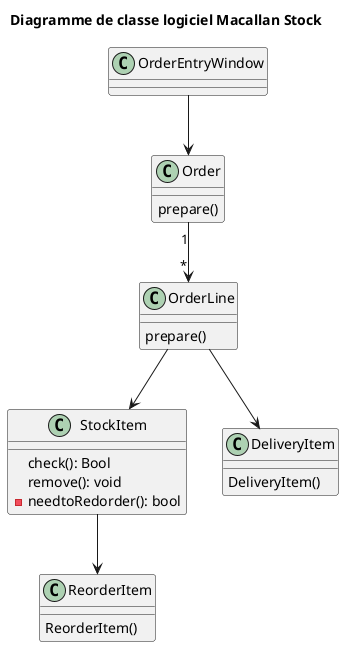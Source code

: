@startuml
title Diagramme de classe logiciel Macallan Stock 
class "OrderEntryWindow" as OEW {

}

class "Order" as O {
  prepare()
}

class "OrderLine" as OL {
  prepare()
}

class "StockItem" as SI {
  check(): Bool
  remove(): void 
  -needtoRedorder(): bool
}

class DeliveryItem {
  DeliveryItem()
}
class ReorderItem{
ReorderItem()
}

OEW --> O
O "1" --> "*" OL
OL --> SI
SI --> ReorderItem
OL --> DeliveryItem
@enduml